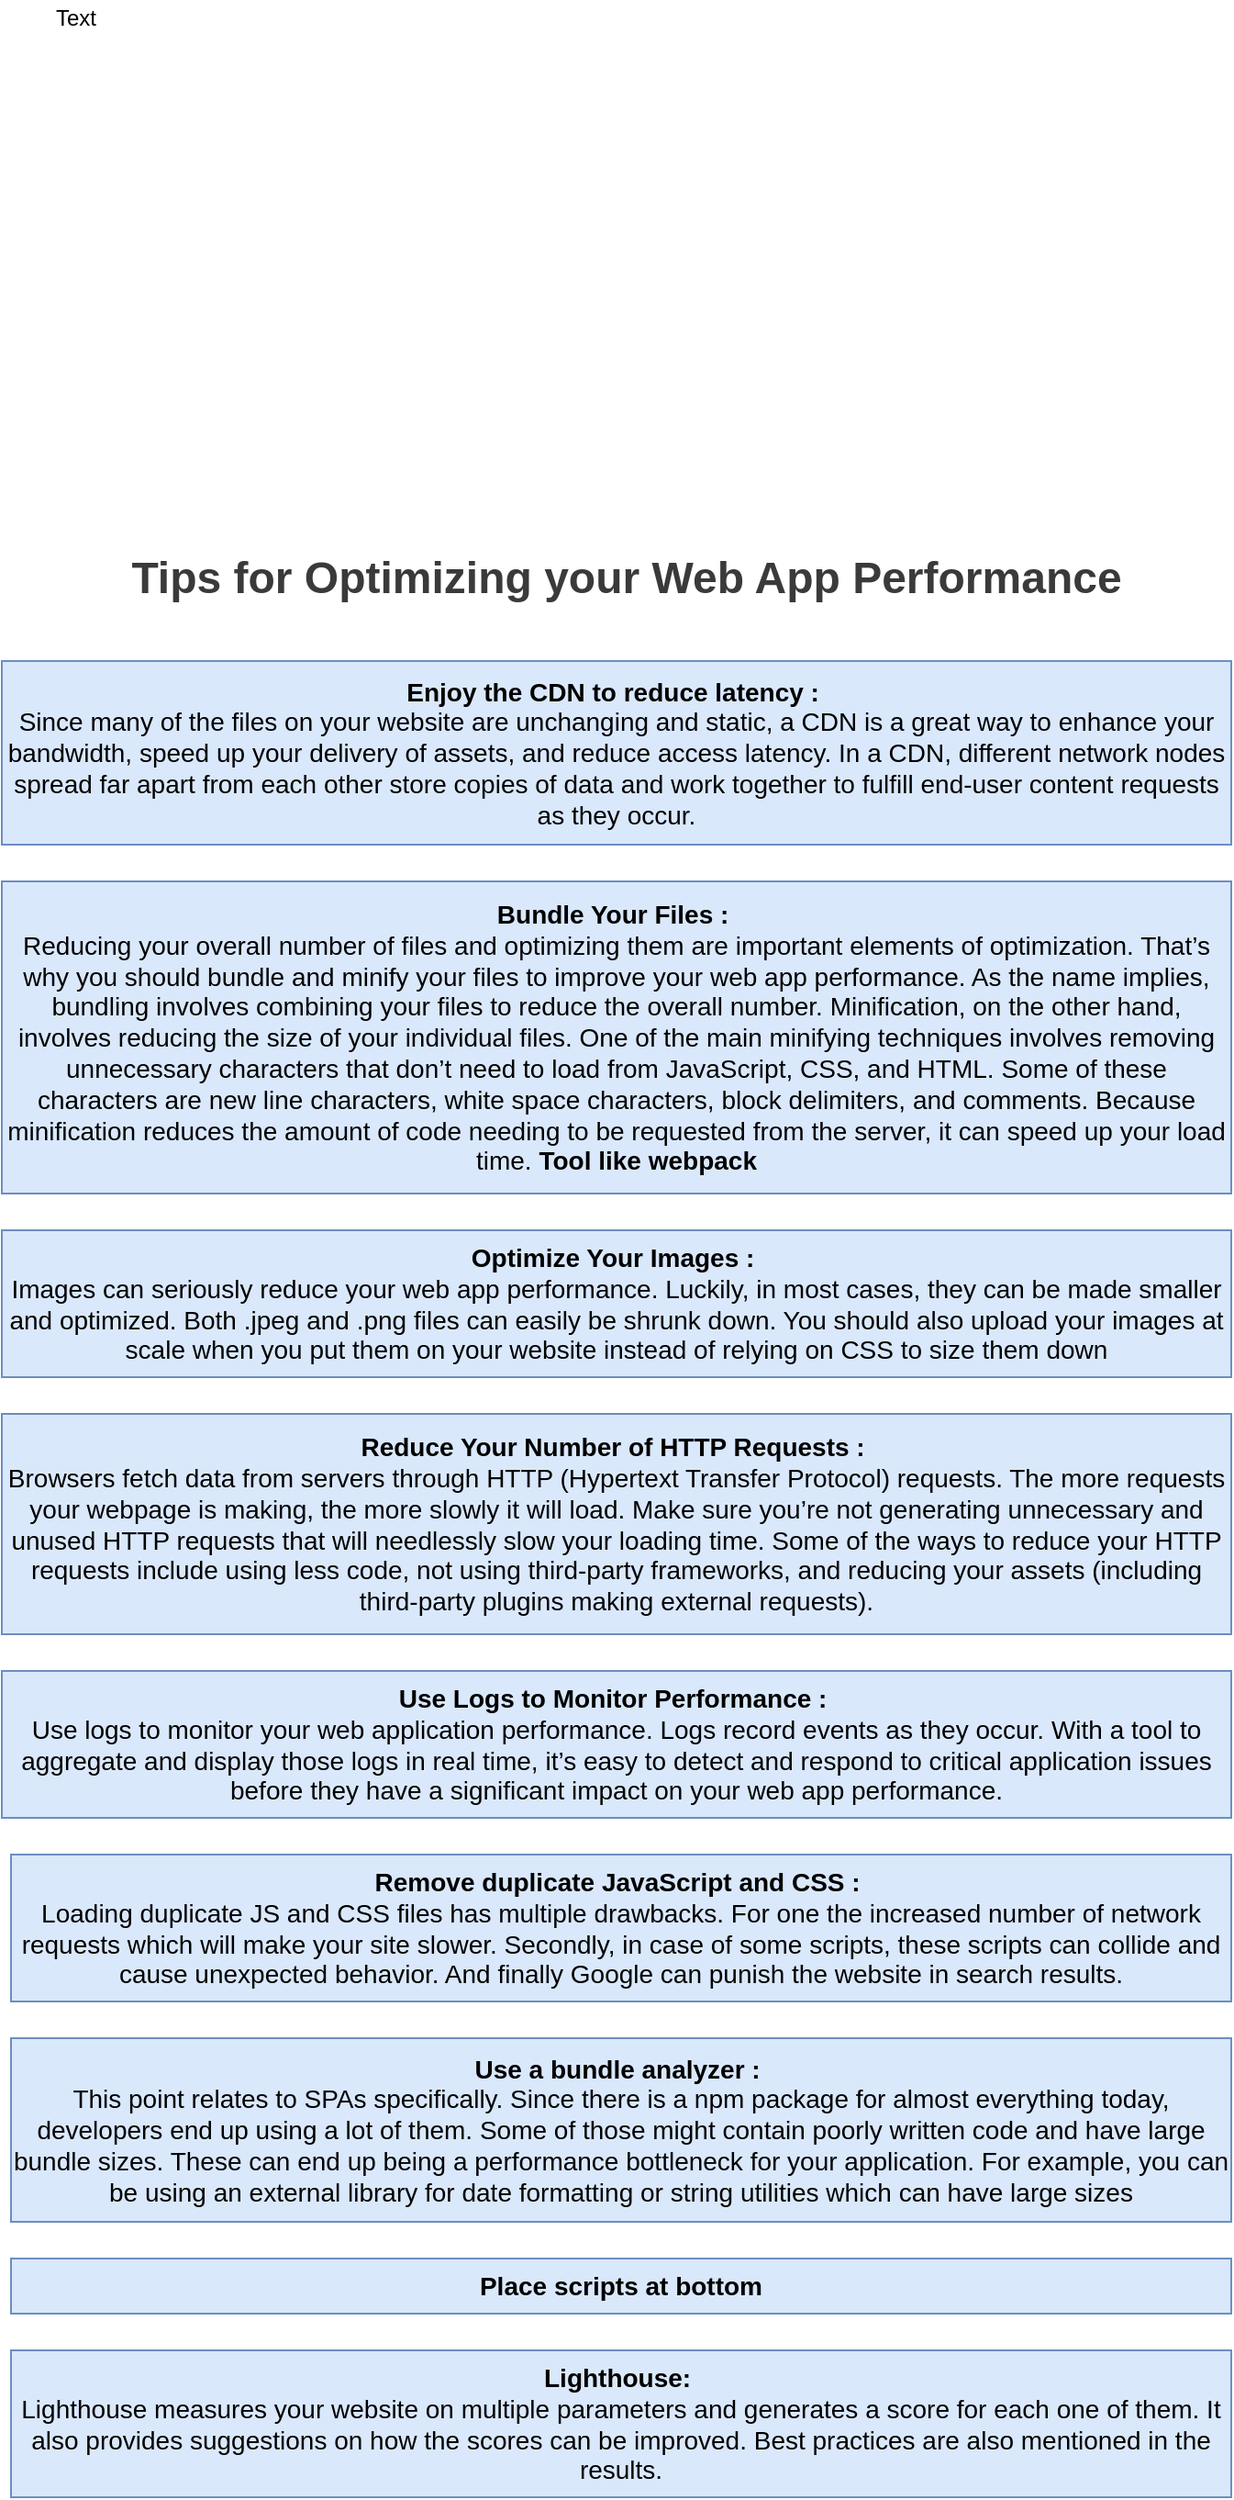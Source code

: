 <mxfile version="15.4.0" type="device" pages="2"><diagram id="5um6sN5d1f9fSgVG6Xfq" name="Page-1"><mxGraphModel dx="279" dy="1976" grid="1" gridSize="10" guides="1" tooltips="1" connect="1" arrows="1" fold="1" page="1" pageScale="1" pageWidth="827" pageHeight="1169" math="0" shadow="0"><root><mxCell id="0"/><mxCell id="1" parent="0"/><mxCell id="RyPhC4twwnTOEx_IDl8M-2" value="&lt;h1 class=&quot;entry-title&quot; itemprop=&quot;headline&quot; style=&quot;border: 0px ; margin: 0px ; padding: 0px ; line-height: 1.2em ; color: rgb(58 , 58 , 58) ; background-color: rgb(255 , 255 , 255)&quot;&gt;&lt;font style=&quot;font-size: 24px&quot;&gt;Tips for Optimizing your Web App Performance&lt;/font&gt;&lt;/h1&gt;" style="text;html=1;align=center;verticalAlign=middle;resizable=0;points=[];autosize=1;strokeColor=none;fillColor=none;" vertex="1" parent="1"><mxGeometry x="950" y="70" width="560" height="30" as="geometry"/></mxCell><mxCell id="RyPhC4twwnTOEx_IDl8M-3" value="&lt;font style=&quot;font-size: 14px&quot;&gt;&lt;b&gt;Enjoy the CDN to reduce latency :&amp;nbsp;&lt;br&gt;&lt;/b&gt;&lt;/font&gt;&lt;span style=&quot;font-size: 14px&quot;&gt;Since many of the files on your website are unchanging and static, a CDN is a great way to enhance your bandwidth, speed up your delivery of assets, and reduce access latency. In a CDN, different network nodes spread far apart from each other store copies of data and work together to fulfill end-user content requests as they occur.&lt;/span&gt;" style="rounded=0;whiteSpace=wrap;html=1;fillColor=#dae8fc;strokeColor=#6c8ebf;" vertex="1" parent="1"><mxGeometry x="890" y="130" width="670" height="100" as="geometry"/></mxCell><mxCell id="RyPhC4twwnTOEx_IDl8M-4" value="&lt;font&gt;&lt;span style=&quot;font-size: 14px&quot;&gt;&lt;b&gt;Bundle Your Files&lt;/b&gt;&lt;/span&gt;&lt;b style=&quot;font-size: 14px&quot;&gt;&amp;nbsp;:&amp;nbsp;&lt;/b&gt;&lt;br&gt;&lt;/font&gt;&lt;span style=&quot;font-size: 14px&quot;&gt;Reducing your overall number of files and optimizing them are important elements of optimization. That’s why you should bundle and minify your files to improve your web app performance. As the name implies, bundling involves combining your files to reduce the overall number. Minification, on the other hand, involves reducing the size of your individual files. One of the main minifying techniques involves removing unnecessary characters that don’t need to load from JavaScript, CSS, and HTML. Some of these characters are new line characters, white space characters, block delimiters, and comments. Because minification reduces the amount of code needing to be requested from the server, it can speed up your load time. &lt;b&gt;Tool like webpack&lt;/b&gt;&lt;/span&gt;" style="rounded=0;whiteSpace=wrap;html=1;fillColor=#dae8fc;strokeColor=#6c8ebf;" vertex="1" parent="1"><mxGeometry x="890" y="250" width="670" height="170" as="geometry"/></mxCell><mxCell id="RyPhC4twwnTOEx_IDl8M-5" value="&lt;font&gt;&lt;span style=&quot;font-size: 14px&quot;&gt;&lt;b&gt;Optimize Your Images&lt;/b&gt;&lt;/span&gt;&lt;b style=&quot;font-size: 14px&quot;&gt;&amp;nbsp;:&amp;nbsp;&lt;/b&gt;&lt;br&gt;&lt;/font&gt;&lt;span style=&quot;font-size: 14px&quot;&gt;Images can seriously reduce your web app performance. Luckily, in most cases, they can be made smaller and optimized. Both .jpeg and .png files can easily be shrunk down. You should also upload your images at scale when you put them on your website instead of relying on CSS to size them down&lt;/span&gt;" style="rounded=0;whiteSpace=wrap;html=1;fillColor=#dae8fc;strokeColor=#6c8ebf;" vertex="1" parent="1"><mxGeometry x="890" y="440" width="670" height="80" as="geometry"/></mxCell><mxCell id="RyPhC4twwnTOEx_IDl8M-6" value="&lt;font&gt;&lt;span style=&quot;font-size: 14px&quot;&gt;&lt;b&gt;Reduce Your Number of HTTP Requests&lt;/b&gt;&lt;/span&gt;&lt;b style=&quot;font-size: 14px&quot;&gt;&amp;nbsp;:&amp;nbsp;&lt;/b&gt;&lt;br&gt;&lt;/font&gt;&lt;span style=&quot;font-size: 14px&quot;&gt;Browsers fetch data from servers through HTTP (Hypertext Transfer Protocol) requests. The more requests your webpage is making, the more slowly it will load. Make sure you’re not generating unnecessary and unused HTTP requests that will needlessly slow your loading time. Some of the ways to reduce your HTTP requests include using less code, not using third-party frameworks, and reducing your assets (including third-party plugins making external requests).&lt;/span&gt;" style="rounded=0;whiteSpace=wrap;html=1;fillColor=#dae8fc;strokeColor=#6c8ebf;" vertex="1" parent="1"><mxGeometry x="890" y="540" width="670" height="120" as="geometry"/></mxCell><mxCell id="RyPhC4twwnTOEx_IDl8M-7" value="&lt;font&gt;&lt;span style=&quot;font-size: 14px&quot;&gt;&lt;b&gt;Use Logs to Monitor Performance&lt;/b&gt;&lt;/span&gt;&lt;b style=&quot;font-size: 14px&quot;&gt;&amp;nbsp;:&amp;nbsp;&lt;/b&gt;&lt;br&gt;&lt;/font&gt;&lt;span style=&quot;font-size: 14px&quot;&gt;Use logs to monitor your web application performance. Logs record events as they occur. With a tool to aggregate and display those logs in real time, it’s easy to detect and respond to critical application issues before they have a significant impact on your web app performance.&lt;/span&gt;" style="rounded=0;whiteSpace=wrap;html=1;fillColor=#dae8fc;strokeColor=#6c8ebf;" vertex="1" parent="1"><mxGeometry x="890" y="680" width="670" height="80" as="geometry"/></mxCell><mxCell id="RyPhC4twwnTOEx_IDl8M-8" value="&lt;font&gt;&lt;span style=&quot;font-size: 14px&quot;&gt;&lt;b&gt;Remove duplicate JavaScript and CSS&lt;/b&gt;&lt;/span&gt;&lt;b style=&quot;font-size: 14px&quot;&gt;&amp;nbsp;:&amp;nbsp;&lt;/b&gt;&lt;br&gt;&lt;/font&gt;&lt;span style=&quot;font-size: 14px&quot;&gt;Loading duplicate JS and CSS files has multiple drawbacks. For one the increased number of network requests which will make your site slower. Secondly, in case of some scripts, these scripts can collide and cause unexpected behavior. And finally Google can punish the website in search results.&lt;/span&gt;" style="rounded=0;whiteSpace=wrap;html=1;fillColor=#dae8fc;strokeColor=#6c8ebf;" vertex="1" parent="1"><mxGeometry x="895" y="780" width="665" height="80" as="geometry"/></mxCell><mxCell id="RyPhC4twwnTOEx_IDl8M-9" value="&lt;font&gt;&lt;span style=&quot;font-size: 14px&quot;&gt;&lt;b&gt;Use a bundle analyzer&lt;/b&gt;&lt;/span&gt;&lt;b style=&quot;font-size: 14px&quot;&gt;&amp;nbsp;:&amp;nbsp;&lt;/b&gt;&lt;br&gt;&lt;/font&gt;&lt;span style=&quot;font-size: 14px&quot;&gt;This point relates to SPAs specifically. Since there is a npm package for almost everything today, developers end up using a lot of them. Some of those might contain poorly written code and have large bundle sizes. These can end up being a performance bottleneck for your application. For example, you can be using an external library for date formatting or string utilities which can have large sizes&lt;/span&gt;" style="rounded=0;whiteSpace=wrap;html=1;fillColor=#dae8fc;strokeColor=#6c8ebf;" vertex="1" parent="1"><mxGeometry x="895" y="880" width="665" height="100" as="geometry"/></mxCell><mxCell id="RyPhC4twwnTOEx_IDl8M-10" value="&lt;font&gt;&lt;span style=&quot;font-size: 14px&quot;&gt;&lt;b&gt;Place scripts at bottom&lt;/b&gt;&lt;/span&gt;&lt;/font&gt;" style="rounded=0;whiteSpace=wrap;html=1;fillColor=#dae8fc;strokeColor=#6c8ebf;" vertex="1" parent="1"><mxGeometry x="895" y="1000" width="665" height="30" as="geometry"/></mxCell><mxCell id="RyPhC4twwnTOEx_IDl8M-11" value="&lt;span style=&quot;font-size: 14px&quot;&gt;&lt;b&gt;Lighthouse:&amp;nbsp;&lt;br&gt;&lt;/b&gt;&lt;/span&gt;&lt;span style=&quot;font-size: 14px&quot;&gt;Lighthouse measures your website on multiple parameters and generates a score for each one of them. It also provides suggestions on how the scores can be improved. Best practices are also mentioned in the results.&lt;/span&gt;" style="rounded=0;whiteSpace=wrap;html=1;fillColor=#dae8fc;strokeColor=#6c8ebf;" vertex="1" parent="1"><mxGeometry x="895" y="1050" width="665" height="80" as="geometry"/></mxCell><mxCell id="RyPhC4twwnTOEx_IDl8M-12" value="Text" style="text;html=1;align=center;verticalAlign=middle;resizable=0;points=[];autosize=1;strokeColor=none;fillColor=none;" vertex="1" parent="1"><mxGeometry x="910" y="-230" width="40" height="20" as="geometry"/></mxCell></root></mxGraphModel></diagram><diagram id="_5_6tAIC6l179iMY7wY2" name="Page-2"><mxGraphModel dx="1106" dy="807" grid="1" gridSize="10" guides="1" tooltips="1" connect="1" arrows="1" fold="1" page="1" pageScale="1" pageWidth="827" pageHeight="1169" math="0" shadow="0"><root><mxCell id="wkLGQeoM8lDtKJjujzGu-0"/><mxCell id="wkLGQeoM8lDtKJjujzGu-1" parent="wkLGQeoM8lDtKJjujzGu-0"/><mxCell id="wkLGQeoM8lDtKJjujzGu-2" value="&lt;font&gt;&lt;b&gt;&lt;font style=&quot;font-size: 18px&quot;&gt;Lazy Loading&lt;/font&gt;&lt;/b&gt;&lt;br&gt;&lt;span style=&quot;font-size: 14px&quot;&gt;Lazy loading solves the problem of reducing initial page load time — displaying only resources like images or other content that a user needs to see on initializing a webpage and as the page is subsequently scrolled.&lt;/span&gt;&lt;br&gt;&lt;br&gt;&lt;span style=&quot;font-size: 14px&quot;&gt;Native Lazy Loading -&amp;nbsp;&lt;/span&gt;&lt;span style=&quot;font-size: 14px&quot;&gt;&amp;lt;img src=&quot;myimage.jpg&quot; loading=&quot;lazy&quot; alt=&quot;...&quot; /&amp;gt;&lt;/span&gt;&lt;div&gt;&lt;span style=&quot;font-size: 14px&quot;&gt;&amp;lt;iframe src=&quot;content.html&quot; loading=&quot;lazy&quot;&amp;gt;&amp;lt;/iframe&amp;gt;&lt;/span&gt;&lt;/div&gt;&lt;div&gt;&lt;span style=&quot;font-size: 14px&quot;&gt;&lt;br&gt;&lt;/span&gt;&lt;/div&gt;&lt;div&gt;&lt;span style=&quot;font-size: 14px&quot;&gt;Lazy Loading Using the Intersection Observer API -&amp;nbsp;&lt;/span&gt;&lt;span class=&quot;token tag&quot; style=&quot;color: rgb(153 , 0 , 85) ; font-family: &amp;#34;consolas&amp;#34; , &amp;#34;monaco&amp;#34; , &amp;#34;andale mono&amp;#34; , &amp;#34;ubuntu mono&amp;#34; , monospace ; font-size: 0.875rem ; word-spacing: normal ; background-color: rgb(249 , 249 , 250) ; text-align: left ; box-sizing: border-box&quot;&gt;&lt;span class=&quot;token punctuation&quot; style=&quot;box-sizing: border-box ; color: rgb(153 , 153 , 153)&quot;&gt;&amp;lt;&lt;/span&gt;img&lt;/span&gt;&lt;span style=&quot;color: rgb(153 , 0 , 85) ; font-family: &amp;#34;consolas&amp;#34; , &amp;#34;monaco&amp;#34; , &amp;#34;andale mono&amp;#34; , &amp;#34;ubuntu mono&amp;#34; , monospace ; font-size: 0.875rem ; word-spacing: normal ; background-color: rgb(249 , 249 , 250) ; text-align: left&quot;&gt; &lt;/span&gt;&lt;span class=&quot;token attr-name&quot; style=&quot;font-family: &amp;#34;consolas&amp;#34; , &amp;#34;monaco&amp;#34; , &amp;#34;andale mono&amp;#34; , &amp;#34;ubuntu mono&amp;#34; , monospace ; font-size: 0.875rem ; word-spacing: normal ; background-color: rgb(249 , 249 , 250) ; text-align: left ; box-sizing: border-box ; color: rgb(102 , 153 , 0)&quot;&gt;data-src&lt;/span&gt;&lt;span class=&quot;token attr-value&quot; style=&quot;font-family: &amp;#34;consolas&amp;#34; , &amp;#34;monaco&amp;#34; , &amp;#34;andale mono&amp;#34; , &amp;#34;ubuntu mono&amp;#34; , monospace ; font-size: 0.875rem ; word-spacing: normal ; background-color: rgb(249 , 249 , 250) ; text-align: left ; box-sizing: border-box ; color: rgb(0 , 119 , 170)&quot;&gt;&lt;span class=&quot;token punctuation attr-equals&quot; style=&quot;box-sizing: border-box ; color: rgb(153 , 153 , 153)&quot;&gt;=&lt;/span&gt;&lt;span class=&quot;token punctuation&quot; style=&quot;box-sizing: border-box ; color: rgb(153 , 153 , 153)&quot;&gt;&quot;&lt;/span&gt;image.jpg&lt;span class=&quot;token punctuation&quot; style=&quot;box-sizing: border-box ; color: rgb(153 , 153 , 153)&quot;&gt;&quot;&lt;/span&gt;&lt;/span&gt;&lt;span style=&quot;color: rgb(153 , 0 , 85) ; font-family: &amp;#34;consolas&amp;#34; , &amp;#34;monaco&amp;#34; , &amp;#34;andale mono&amp;#34; , &amp;#34;ubuntu mono&amp;#34; , monospace ; font-size: 0.875rem ; word-spacing: normal ; background-color: rgb(249 , 249 , 250) ; text-align: left&quot;&gt; &lt;/span&gt;&lt;span class=&quot;token attr-name&quot; style=&quot;font-family: &amp;#34;consolas&amp;#34; , &amp;#34;monaco&amp;#34; , &amp;#34;andale mono&amp;#34; , &amp;#34;ubuntu mono&amp;#34; , monospace ; font-size: 0.875rem ; word-spacing: normal ; background-color: rgb(249 , 249 , 250) ; text-align: left ; box-sizing: border-box ; color: rgb(102 , 153 , 0)&quot;&gt;alt&lt;/span&gt;&lt;span class=&quot;token attr-value&quot; style=&quot;font-family: &amp;#34;consolas&amp;#34; , &amp;#34;monaco&amp;#34; , &amp;#34;andale mono&amp;#34; , &amp;#34;ubuntu mono&amp;#34; , monospace ; font-size: 0.875rem ; word-spacing: normal ; background-color: rgb(249 , 249 , 250) ; text-align: left ; box-sizing: border-box ; color: rgb(0 , 119 , 170)&quot;&gt;&lt;span class=&quot;token punctuation attr-equals&quot; style=&quot;box-sizing: border-box ; color: rgb(153 , 153 , 153)&quot;&gt;=&lt;/span&gt;&lt;span class=&quot;token punctuation&quot; style=&quot;box-sizing: border-box ; color: rgb(153 , 153 , 153)&quot;&gt;&quot;&lt;/span&gt;test image&lt;span class=&quot;token punctuation&quot; style=&quot;box-sizing: border-box ; color: rgb(153 , 153 , 153)&quot;&gt;&quot;&lt;/span&gt;&lt;/span&gt;&lt;span class=&quot;token punctuation&quot; style=&quot;font-family: &amp;#34;consolas&amp;#34; , &amp;#34;monaco&amp;#34; , &amp;#34;andale mono&amp;#34; , &amp;#34;ubuntu mono&amp;#34; , monospace ; font-size: 0.875rem ; word-spacing: normal ; background-color: rgb(249 , 249 , 250) ; text-align: left ; box-sizing: border-box ; color: rgb(153 , 153 , 153)&quot;&gt;&amp;gt;&lt;/span&gt;&lt;br&gt;&lt;/div&gt;&lt;div&gt;&lt;span class=&quot;token punctuation&quot; style=&quot;font-family: &amp;#34;consolas&amp;#34; , &amp;#34;monaco&amp;#34; , &amp;#34;andale mono&amp;#34; , &amp;#34;ubuntu mono&amp;#34; , monospace ; font-size: 0.875rem ; word-spacing: normal ; background-color: rgb(249 , 249 , 250) ; text-align: left ; box-sizing: border-box ; color: rgb(153 , 153 , 153)&quot;&gt;&lt;br&gt;&lt;/span&gt;&lt;/div&gt;&lt;div&gt;&lt;span class=&quot;token punctuation&quot; style=&quot;font-family: &amp;#34;consolas&amp;#34; , &amp;#34;monaco&amp;#34; , &amp;#34;andale mono&amp;#34; , &amp;#34;ubuntu mono&amp;#34; , monospace ; font-size: 0.875rem ; word-spacing: normal ; background-color: rgb(249 , 249 , 250) ; text-align: left ; box-sizing: border-box ; color: rgb(153 , 153 , 153)&quot;&gt;Lozad.js&lt;/span&gt;&lt;/div&gt;&lt;div&gt;&lt;span class=&quot;token punctuation&quot; style=&quot;font-family: &amp;#34;consolas&amp;#34; , &amp;#34;monaco&amp;#34; , &amp;#34;andale mono&amp;#34; , &amp;#34;ubuntu mono&amp;#34; , monospace ; font-size: 0.875rem ; word-spacing: normal ; background-color: rgb(249 , 249 , 250) ; text-align: left ; box-sizing: border-box ; color: rgb(153 , 153 , 153)&quot;&gt;&lt;br&gt;&lt;/span&gt;&lt;/div&gt;&lt;div&gt;&lt;span class=&quot;token punctuation&quot; style=&quot;font-family: &amp;#34;consolas&amp;#34; , &amp;#34;monaco&amp;#34; , &amp;#34;andale mono&amp;#34; , &amp;#34;ubuntu mono&amp;#34; , monospace ; font-size: 0.875rem ; word-spacing: normal ; background-color: rgb(249 , 249 , 250) ; text-align: left ; box-sizing: border-box ; color: rgb(153 , 153 , 153)&quot;&gt;Lazy loading with blurred image effect&lt;/span&gt;&lt;/div&gt;&lt;/font&gt;" style="rounded=0;whiteSpace=wrap;html=1;" vertex="1" parent="wkLGQeoM8lDtKJjujzGu-1"><mxGeometry x="50" y="70" width="720" height="340" as="geometry"/></mxCell></root></mxGraphModel></diagram></mxfile>